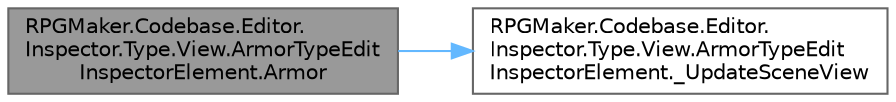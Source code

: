 digraph "RPGMaker.Codebase.Editor.Inspector.Type.View.ArmorTypeEditInspectorElement.Armor"
{
 // LATEX_PDF_SIZE
  bgcolor="transparent";
  edge [fontname=Helvetica,fontsize=10,labelfontname=Helvetica,labelfontsize=10];
  node [fontname=Helvetica,fontsize=10,shape=box,height=0.2,width=0.4];
  rankdir="LR";
  Node1 [id="Node000001",label="RPGMaker.Codebase.Editor.\lInspector.Type.View.ArmorTypeEdit\lInspectorElement.Armor",height=0.2,width=0.4,color="gray40", fillcolor="grey60", style="filled", fontcolor="black",tooltip="😁 防具"];
  Node1 -> Node2 [id="edge1_Node000001_Node000002",color="steelblue1",style="solid",tooltip=" "];
  Node2 [id="Node000002",label="RPGMaker.Codebase.Editor.\lInspector.Type.View.ArmorTypeEdit\lInspectorElement._UpdateSceneView",height=0.2,width=0.4,color="grey40", fillcolor="white", style="filled",URL="$db/dc2/class_r_p_g_maker_1_1_codebase_1_1_editor_1_1_inspector_1_1_type_1_1_view_1_1_armor_type_edit_inspector_element.html#aac971dd6aed7dfdb212f97ef0eb19678",tooltip="😁 シーン・ビュー更新"];
}
